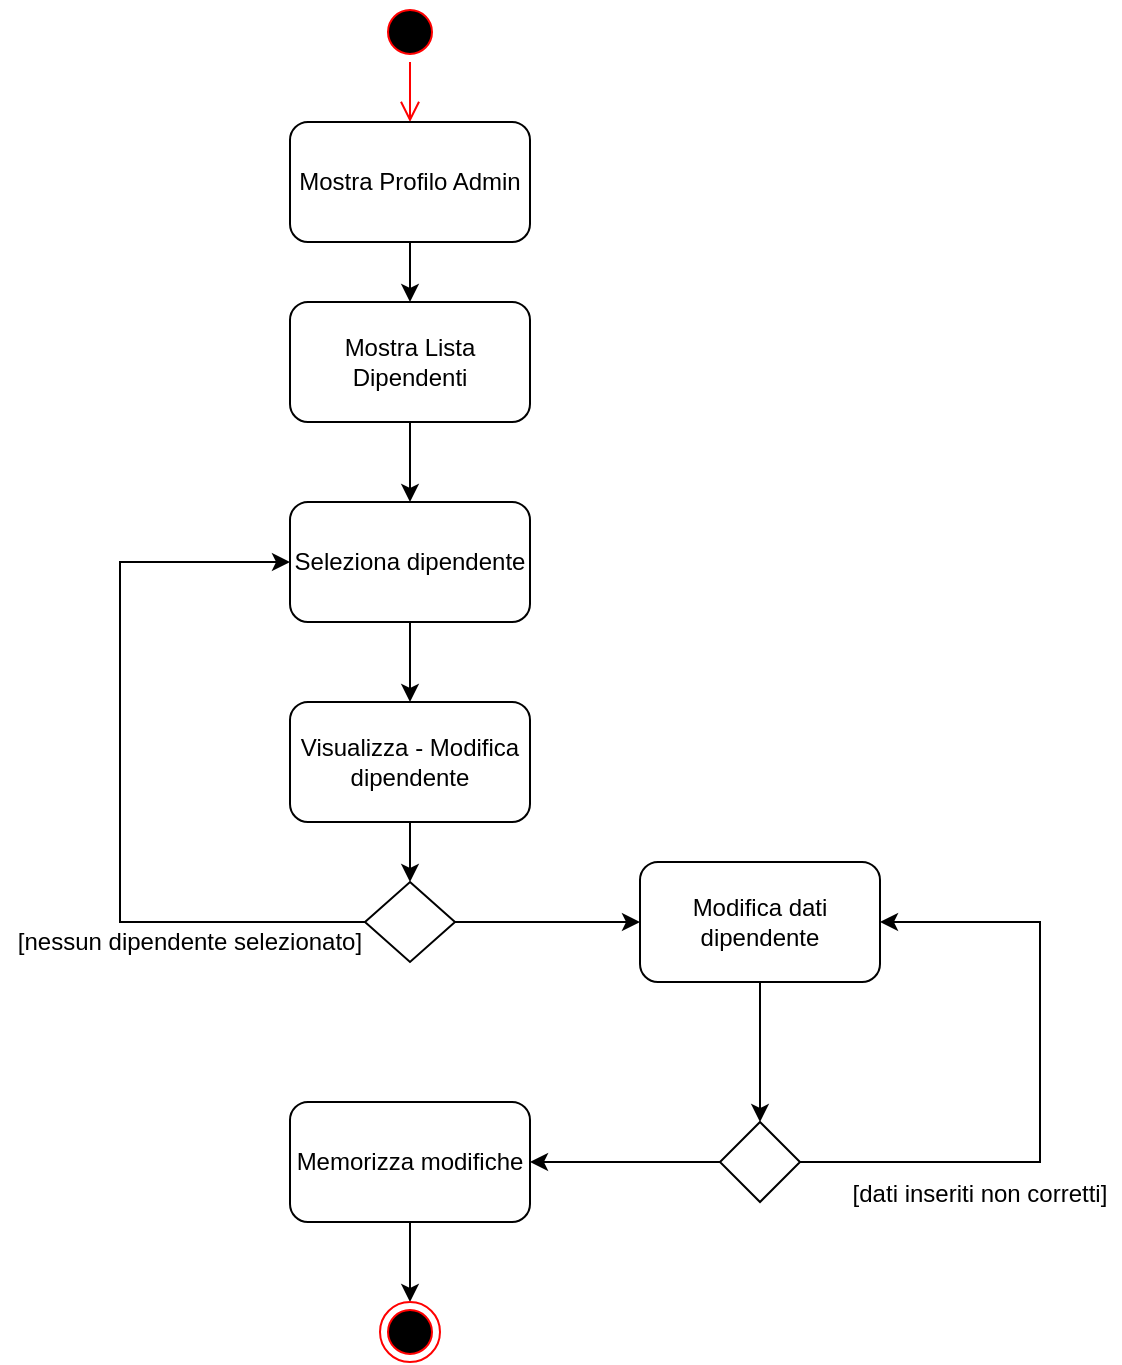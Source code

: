 <mxfile version="14.8.3" type="device"><diagram name="Page-1" id="e7e014a7-5840-1c2e-5031-d8a46d1fe8dd"><mxGraphModel dx="868" dy="425" grid="1" gridSize="10" guides="1" tooltips="1" connect="1" arrows="1" fold="1" page="1" pageScale="1" pageWidth="1169" pageHeight="826" background="none" math="0" shadow="0"><root><mxCell id="0"/><mxCell id="1" parent="0"/><mxCell id="3pVX9Tmysb45MQxL4UIJ-41" value="" style="ellipse;html=1;shape=startState;fillColor=#000000;strokeColor=#ff0000;" vertex="1" parent="1"><mxGeometry x="430" y="220" width="30" height="30" as="geometry"/></mxCell><mxCell id="3pVX9Tmysb45MQxL4UIJ-42" value="" style="edgeStyle=orthogonalEdgeStyle;html=1;verticalAlign=bottom;endArrow=open;endSize=8;strokeColor=#ff0000;" edge="1" source="3pVX9Tmysb45MQxL4UIJ-41" parent="1"><mxGeometry relative="1" as="geometry"><mxPoint x="445" y="280" as="targetPoint"/></mxGeometry></mxCell><mxCell id="3pVX9Tmysb45MQxL4UIJ-45" value="" style="edgeStyle=orthogonalEdgeStyle;rounded=0;orthogonalLoop=1;jettySize=auto;html=1;" edge="1" parent="1" source="3pVX9Tmysb45MQxL4UIJ-43" target="3pVX9Tmysb45MQxL4UIJ-44"><mxGeometry relative="1" as="geometry"/></mxCell><mxCell id="3pVX9Tmysb45MQxL4UIJ-43" value="Mostra Profilo Admin" style="rounded=1;whiteSpace=wrap;html=1;" vertex="1" parent="1"><mxGeometry x="385" y="280" width="120" height="60" as="geometry"/></mxCell><mxCell id="3pVX9Tmysb45MQxL4UIJ-47" value="" style="edgeStyle=orthogonalEdgeStyle;rounded=0;orthogonalLoop=1;jettySize=auto;html=1;" edge="1" parent="1" source="3pVX9Tmysb45MQxL4UIJ-44" target="3pVX9Tmysb45MQxL4UIJ-46"><mxGeometry relative="1" as="geometry"/></mxCell><mxCell id="3pVX9Tmysb45MQxL4UIJ-44" value="Mostra Lista Dipendenti" style="rounded=1;whiteSpace=wrap;html=1;" vertex="1" parent="1"><mxGeometry x="385" y="370" width="120" height="60" as="geometry"/></mxCell><mxCell id="3pVX9Tmysb45MQxL4UIJ-49" value="" style="edgeStyle=orthogonalEdgeStyle;rounded=0;orthogonalLoop=1;jettySize=auto;html=1;" edge="1" parent="1" source="3pVX9Tmysb45MQxL4UIJ-46" target="3pVX9Tmysb45MQxL4UIJ-48"><mxGeometry relative="1" as="geometry"/></mxCell><mxCell id="3pVX9Tmysb45MQxL4UIJ-46" value="Seleziona dipendente" style="rounded=1;whiteSpace=wrap;html=1;" vertex="1" parent="1"><mxGeometry x="385" y="470" width="120" height="60" as="geometry"/></mxCell><mxCell id="3pVX9Tmysb45MQxL4UIJ-51" value="" style="edgeStyle=orthogonalEdgeStyle;rounded=0;orthogonalLoop=1;jettySize=auto;html=1;" edge="1" parent="1" source="3pVX9Tmysb45MQxL4UIJ-48"><mxGeometry relative="1" as="geometry"><mxPoint x="445" y="660" as="targetPoint"/></mxGeometry></mxCell><mxCell id="3pVX9Tmysb45MQxL4UIJ-48" value="Visualizza - Modifica dipendente" style="rounded=1;whiteSpace=wrap;html=1;" vertex="1" parent="1"><mxGeometry x="385" y="570" width="120" height="60" as="geometry"/></mxCell><mxCell id="3pVX9Tmysb45MQxL4UIJ-55" style="edgeStyle=orthogonalEdgeStyle;rounded=0;orthogonalLoop=1;jettySize=auto;html=1;entryX=0;entryY=0.5;entryDx=0;entryDy=0;" edge="1" parent="1" source="3pVX9Tmysb45MQxL4UIJ-52" target="3pVX9Tmysb45MQxL4UIJ-46"><mxGeometry relative="1" as="geometry"><Array as="points"><mxPoint x="300" y="680"/><mxPoint x="300" y="500"/></Array></mxGeometry></mxCell><mxCell id="3pVX9Tmysb45MQxL4UIJ-58" value="" style="edgeStyle=orthogonalEdgeStyle;rounded=0;orthogonalLoop=1;jettySize=auto;html=1;entryX=0;entryY=0.5;entryDx=0;entryDy=0;" edge="1" parent="1" source="3pVX9Tmysb45MQxL4UIJ-52" target="3pVX9Tmysb45MQxL4UIJ-59"><mxGeometry relative="1" as="geometry"><mxPoint x="510" y="680" as="targetPoint"/></mxGeometry></mxCell><mxCell id="3pVX9Tmysb45MQxL4UIJ-52" value="" style="rhombus;whiteSpace=wrap;html=1;" vertex="1" parent="1"><mxGeometry x="422.5" y="660" width="45" height="40" as="geometry"/></mxCell><mxCell id="3pVX9Tmysb45MQxL4UIJ-56" value="[nessun dipendente selezionato]" style="text;html=1;strokeColor=none;fillColor=none;align=center;verticalAlign=middle;whiteSpace=wrap;rounded=0;" vertex="1" parent="1"><mxGeometry x="240" y="680" width="190" height="20" as="geometry"/></mxCell><mxCell id="3pVX9Tmysb45MQxL4UIJ-61" value="" style="edgeStyle=orthogonalEdgeStyle;rounded=0;orthogonalLoop=1;jettySize=auto;html=1;" edge="1" parent="1" source="3pVX9Tmysb45MQxL4UIJ-59"><mxGeometry relative="1" as="geometry"><mxPoint x="620" y="780" as="targetPoint"/></mxGeometry></mxCell><mxCell id="3pVX9Tmysb45MQxL4UIJ-59" value="Modifica dati dipendente" style="rounded=1;whiteSpace=wrap;html=1;" vertex="1" parent="1"><mxGeometry x="560" y="650" width="120" height="60" as="geometry"/></mxCell><mxCell id="3pVX9Tmysb45MQxL4UIJ-63" style="edgeStyle=orthogonalEdgeStyle;rounded=0;orthogonalLoop=1;jettySize=auto;html=1;entryX=1;entryY=0.5;entryDx=0;entryDy=0;" edge="1" parent="1" source="3pVX9Tmysb45MQxL4UIJ-62" target="3pVX9Tmysb45MQxL4UIJ-59"><mxGeometry relative="1" as="geometry"><Array as="points"><mxPoint x="760" y="800"/><mxPoint x="760" y="680"/></Array></mxGeometry></mxCell><mxCell id="3pVX9Tmysb45MQxL4UIJ-66" value="" style="edgeStyle=orthogonalEdgeStyle;rounded=0;orthogonalLoop=1;jettySize=auto;html=1;entryX=1;entryY=0.5;entryDx=0;entryDy=0;" edge="1" parent="1" source="3pVX9Tmysb45MQxL4UIJ-62" target="3pVX9Tmysb45MQxL4UIJ-67"><mxGeometry relative="1" as="geometry"><mxPoint x="465" y="800" as="targetPoint"/></mxGeometry></mxCell><mxCell id="3pVX9Tmysb45MQxL4UIJ-62" value="" style="rhombus;whiteSpace=wrap;html=1;" vertex="1" parent="1"><mxGeometry x="600" y="780" width="40" height="40" as="geometry"/></mxCell><mxCell id="3pVX9Tmysb45MQxL4UIJ-64" value="[dati inseriti non corretti]" style="text;html=1;strokeColor=none;fillColor=none;align=center;verticalAlign=middle;whiteSpace=wrap;rounded=0;" vertex="1" parent="1"><mxGeometry x="660" y="806" width="140" height="20" as="geometry"/></mxCell><mxCell id="3pVX9Tmysb45MQxL4UIJ-69" value="" style="edgeStyle=orthogonalEdgeStyle;rounded=0;orthogonalLoop=1;jettySize=auto;html=1;" edge="1" parent="1" source="3pVX9Tmysb45MQxL4UIJ-67"><mxGeometry relative="1" as="geometry"><mxPoint x="445" y="870" as="targetPoint"/></mxGeometry></mxCell><mxCell id="3pVX9Tmysb45MQxL4UIJ-67" value="Memorizza modifiche" style="rounded=1;whiteSpace=wrap;html=1;" vertex="1" parent="1"><mxGeometry x="385" y="770" width="120" height="60" as="geometry"/></mxCell><mxCell id="3pVX9Tmysb45MQxL4UIJ-70" value="" style="ellipse;html=1;shape=endState;fillColor=#000000;strokeColor=#ff0000;" vertex="1" parent="1"><mxGeometry x="430" y="870" width="30" height="30" as="geometry"/></mxCell></root></mxGraphModel></diagram></mxfile>